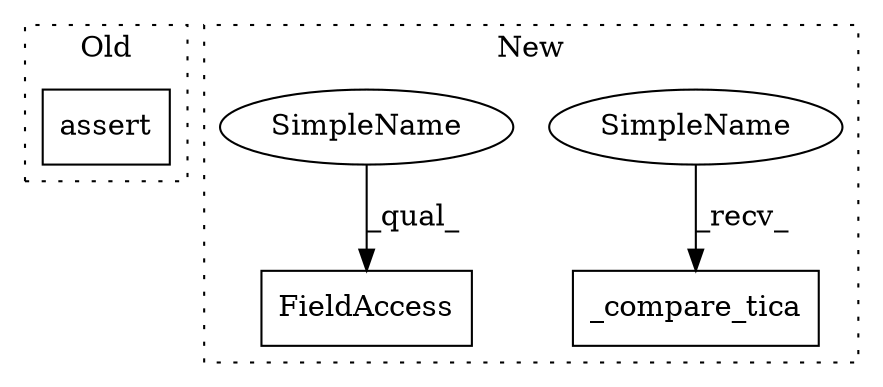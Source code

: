 digraph G {
subgraph cluster0 {
1 [label="assert" a="32" s="2082,2174" l="16,1" shape="box"];
label = "Old";
style="dotted";
}
subgraph cluster1 {
2 [label="_compare_tica" a="32" s="2043,2058" l="14,1" shape="box"];
3 [label="FieldAccess" a="22" s="2011" l="20" shape="box"];
4 [label="SimpleName" a="42" s="2038" l="4" shape="ellipse"];
5 [label="SimpleName" a="42" s="2011" l="4" shape="ellipse"];
label = "New";
style="dotted";
}
4 -> 2 [label="_recv_"];
5 -> 3 [label="_qual_"];
}